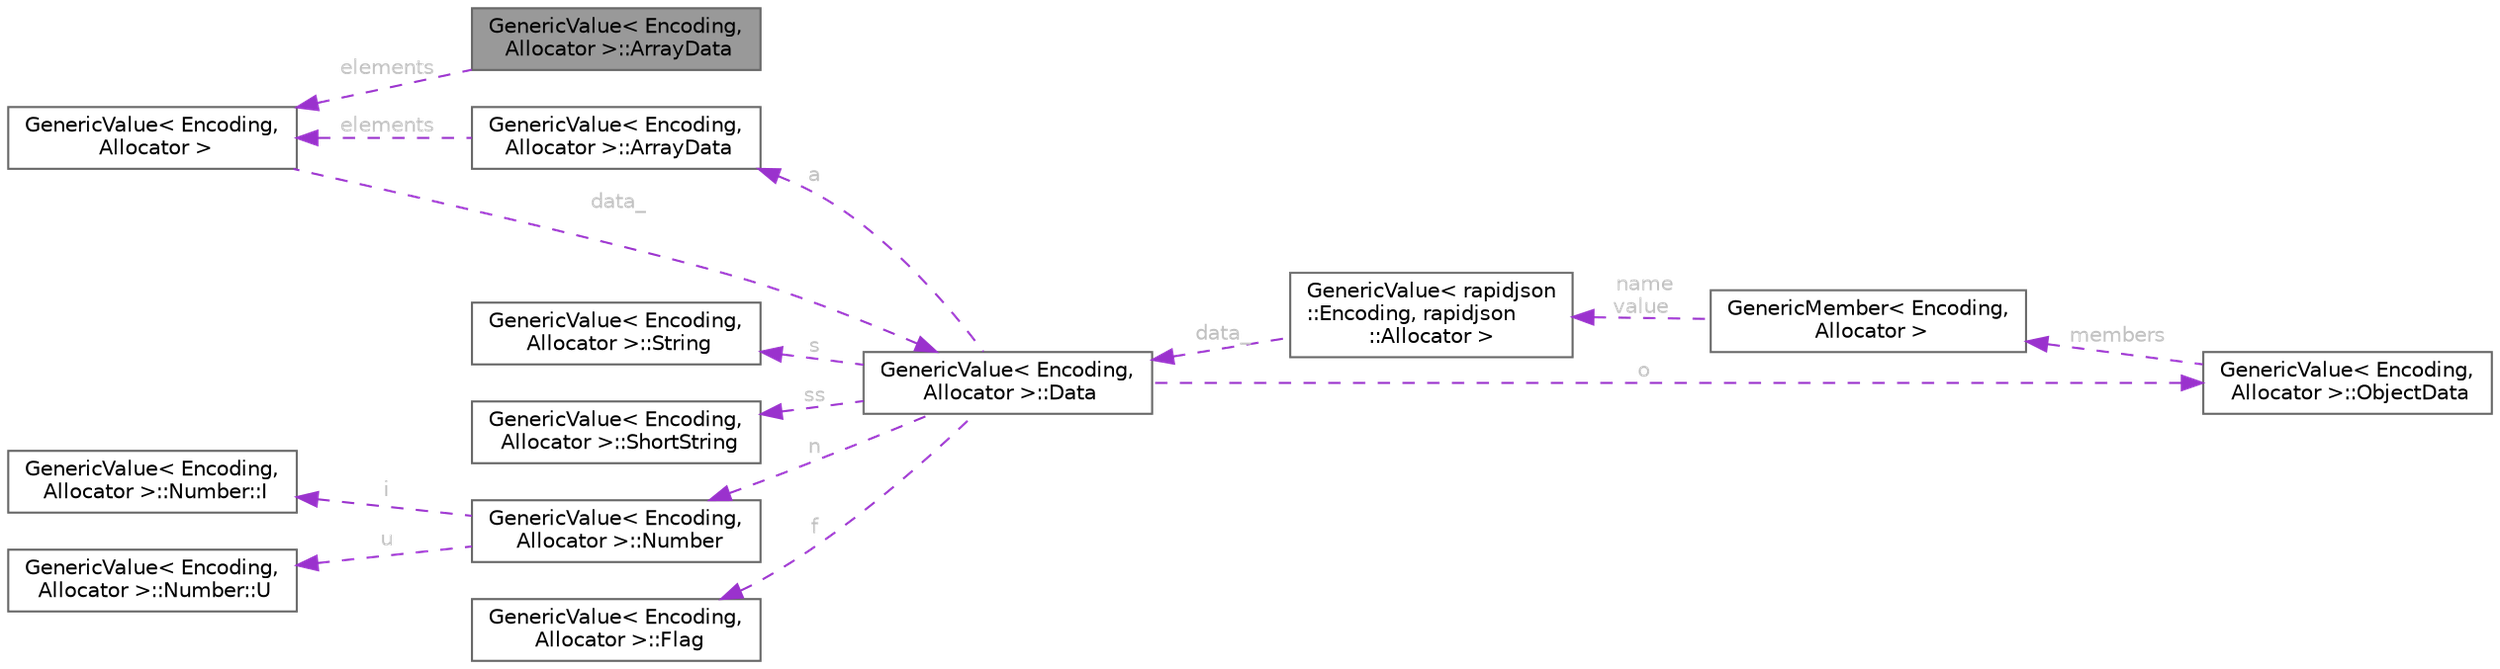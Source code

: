 digraph "GenericValue&lt; Encoding, Allocator &gt;::ArrayData"
{
 // LATEX_PDF_SIZE
  bgcolor="transparent";
  edge [fontname=Helvetica,fontsize=10,labelfontname=Helvetica,labelfontsize=10];
  node [fontname=Helvetica,fontsize=10,shape=box,height=0.2,width=0.4];
  rankdir="LR";
  Node1 [id="Node000001",label="GenericValue\< Encoding,\l Allocator \>::ArrayData",height=0.2,width=0.4,color="gray40", fillcolor="grey60", style="filled", fontcolor="black",tooltip=" "];
  Node2 -> Node1 [id="edge1_Node000001_Node000002",dir="back",color="darkorchid3",style="dashed",tooltip=" ",label=" elements",fontcolor="grey" ];
  Node2 [id="Node000002",label="GenericValue\< Encoding,\l Allocator \>",height=0.2,width=0.4,color="gray40", fillcolor="white", style="filled",URL="$class_generic_value.html",tooltip="Represents a JSON value. Use Value for UTF8 encoding and default allocator."];
  Node3 -> Node2 [id="edge2_Node000002_Node000003",dir="back",color="darkorchid3",style="dashed",tooltip=" ",label=" data_",fontcolor="grey" ];
  Node3 [id="Node000003",label="GenericValue\< Encoding,\l Allocator \>::Data",height=0.2,width=0.4,color="gray40", fillcolor="white", style="filled",URL="$union_generic_value_1_1_data.html",tooltip=" "];
  Node4 -> Node3 [id="edge3_Node000003_Node000004",dir="back",color="darkorchid3",style="dashed",tooltip=" ",label=" s",fontcolor="grey" ];
  Node4 [id="Node000004",label="GenericValue\< Encoding,\l Allocator \>::String",height=0.2,width=0.4,color="gray40", fillcolor="white", style="filled",URL="$struct_generic_value_1_1_string.html",tooltip=" "];
  Node5 -> Node3 [id="edge4_Node000003_Node000005",dir="back",color="darkorchid3",style="dashed",tooltip=" ",label=" ss",fontcolor="grey" ];
  Node5 [id="Node000005",label="GenericValue\< Encoding,\l Allocator \>::ShortString",height=0.2,width=0.4,color="gray40", fillcolor="white", style="filled",URL="$struct_generic_value_1_1_short_string.html",tooltip=" "];
  Node6 -> Node3 [id="edge5_Node000003_Node000006",dir="back",color="darkorchid3",style="dashed",tooltip=" ",label=" n",fontcolor="grey" ];
  Node6 [id="Node000006",label="GenericValue\< Encoding,\l Allocator \>::Number",height=0.2,width=0.4,color="gray40", fillcolor="white", style="filled",URL="$union_generic_value_1_1_number.html",tooltip=" "];
  Node7 -> Node6 [id="edge6_Node000006_Node000007",dir="back",color="darkorchid3",style="dashed",tooltip=" ",label=" i",fontcolor="grey" ];
  Node7 [id="Node000007",label="GenericValue\< Encoding,\l Allocator \>::Number::I",height=0.2,width=0.4,color="gray40", fillcolor="white", style="filled",URL="$struct_generic_value_1_1_number_1_1_i.html",tooltip=" "];
  Node8 -> Node6 [id="edge7_Node000006_Node000008",dir="back",color="darkorchid3",style="dashed",tooltip=" ",label=" u",fontcolor="grey" ];
  Node8 [id="Node000008",label="GenericValue\< Encoding,\l Allocator \>::Number::U",height=0.2,width=0.4,color="gray40", fillcolor="white", style="filled",URL="$struct_generic_value_1_1_number_1_1_u.html",tooltip=" "];
  Node9 -> Node3 [id="edge8_Node000003_Node000009",dir="back",color="darkorchid3",style="dashed",tooltip=" ",label=" o",fontcolor="grey" ];
  Node9 [id="Node000009",label="GenericValue\< Encoding,\l Allocator \>::ObjectData",height=0.2,width=0.4,color="gray40", fillcolor="white", style="filled",URL="$struct_generic_value_1_1_object_data.html",tooltip=" "];
  Node10 -> Node9 [id="edge9_Node000009_Node000010",dir="back",color="darkorchid3",style="dashed",tooltip=" ",label=" members",fontcolor="grey" ];
  Node10 [id="Node000010",label="GenericMember\< Encoding,\l Allocator \>",height=0.2,width=0.4,color="gray40", fillcolor="white", style="filled",URL="$struct_generic_member.html",tooltip="Name-value pair in a JSON object value."];
  Node11 -> Node10 [id="edge10_Node000010_Node000011",dir="back",color="darkorchid3",style="dashed",tooltip=" ",label=" name\nvalue",fontcolor="grey" ];
  Node11 [id="Node000011",label="GenericValue\< rapidjson\l::Encoding, rapidjson\l::Allocator \>",height=0.2,width=0.4,color="gray40", fillcolor="white", style="filled",URL="$class_generic_value.html",tooltip=" "];
  Node3 -> Node11 [id="edge11_Node000011_Node000003",dir="back",color="darkorchid3",style="dashed",tooltip=" ",label=" data_",fontcolor="grey" ];
  Node12 -> Node3 [id="edge12_Node000003_Node000012",dir="back",color="darkorchid3",style="dashed",tooltip=" ",label=" a",fontcolor="grey" ];
  Node12 [id="Node000012",label="GenericValue\< Encoding,\l Allocator \>::ArrayData",height=0.2,width=0.4,color="gray40", fillcolor="white", style="filled",URL="$struct_generic_value_1_1_array_data.html",tooltip=" "];
  Node2 -> Node12 [id="edge13_Node000012_Node000002",dir="back",color="darkorchid3",style="dashed",tooltip=" ",label=" elements",fontcolor="grey" ];
  Node13 -> Node3 [id="edge14_Node000003_Node000013",dir="back",color="darkorchid3",style="dashed",tooltip=" ",label=" f",fontcolor="grey" ];
  Node13 [id="Node000013",label="GenericValue\< Encoding,\l Allocator \>::Flag",height=0.2,width=0.4,color="gray40", fillcolor="white", style="filled",URL="$struct_generic_value_1_1_flag.html",tooltip=" "];
}
